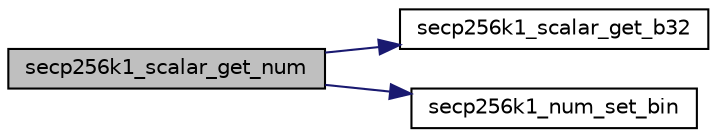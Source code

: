 digraph "secp256k1_scalar_get_num"
{
  edge [fontname="Helvetica",fontsize="10",labelfontname="Helvetica",labelfontsize="10"];
  node [fontname="Helvetica",fontsize="10",shape=record];
  rankdir="LR";
  Node0 [label="secp256k1_scalar_get_num",height=0.2,width=0.4,color="black", fillcolor="grey75", style="filled", fontcolor="black"];
  Node0 -> Node1 [color="midnightblue",fontsize="10",style="solid",fontname="Helvetica"];
  Node1 [label="secp256k1_scalar_get_b32",height=0.2,width=0.4,color="black", fillcolor="white", style="filled",URL="$db/d94/scalar_8h.html#a4fa08f8af5a23f505b44c9ef1bec1831",tooltip="Convert a scalar to a byte array. "];
  Node0 -> Node2 [color="midnightblue",fontsize="10",style="solid",fontname="Helvetica"];
  Node2 [label="secp256k1_num_set_bin",height=0.2,width=0.4,color="black", fillcolor="white", style="filled",URL="$df/d98/num_8h.html#a4a7f500a93d330df44bbe3adda388868",tooltip="Set a number to the value of a binary big-endian string. "];
}
